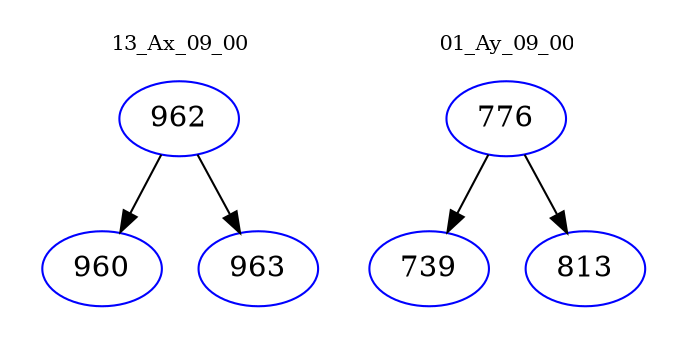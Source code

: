 digraph{
subgraph cluster_0 {
color = white
label = "13_Ax_09_00";
fontsize=10;
T0_962 [label="962", color="blue"]
T0_962 -> T0_960 [color="black"]
T0_960 [label="960", color="blue"]
T0_962 -> T0_963 [color="black"]
T0_963 [label="963", color="blue"]
}
subgraph cluster_1 {
color = white
label = "01_Ay_09_00";
fontsize=10;
T1_776 [label="776", color="blue"]
T1_776 -> T1_739 [color="black"]
T1_739 [label="739", color="blue"]
T1_776 -> T1_813 [color="black"]
T1_813 [label="813", color="blue"]
}
}
